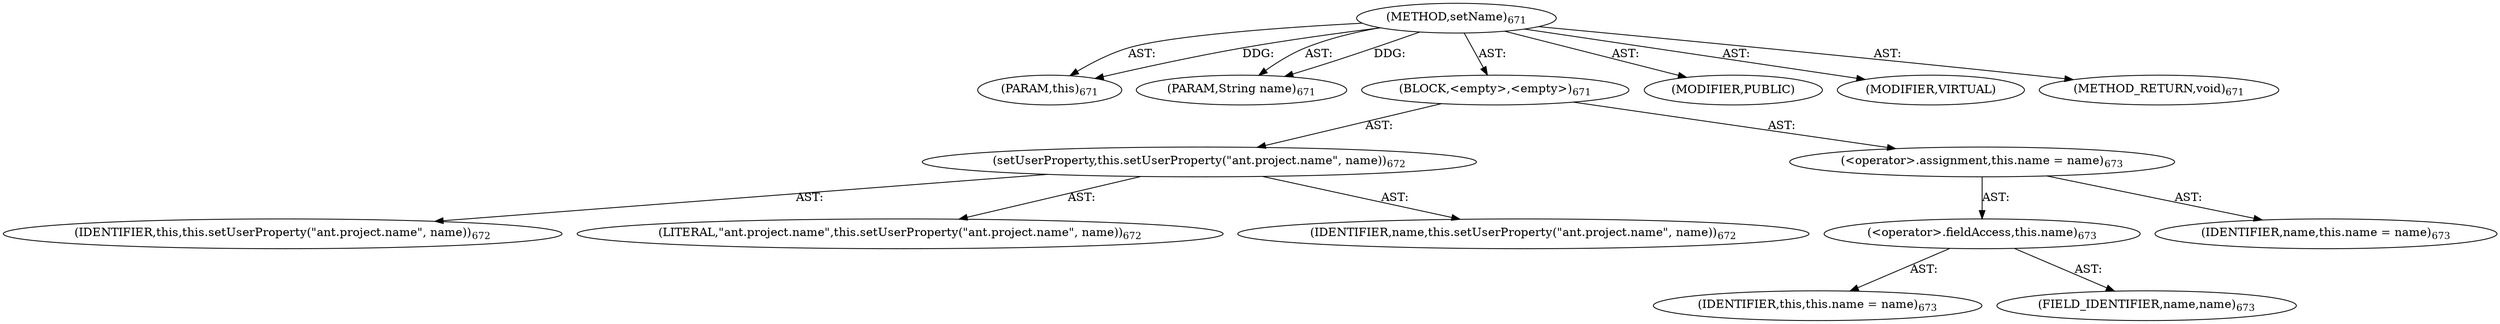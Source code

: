 digraph "setName" {  
"111669149730" [label = <(METHOD,setName)<SUB>671</SUB>> ]
"115964117018" [label = <(PARAM,this)<SUB>671</SUB>> ]
"115964117100" [label = <(PARAM,String name)<SUB>671</SUB>> ]
"25769803814" [label = <(BLOCK,&lt;empty&gt;,&lt;empty&gt;)<SUB>671</SUB>> ]
"30064771226" [label = <(setUserProperty,this.setUserProperty(&quot;ant.project.name&quot;, name))<SUB>672</SUB>> ]
"68719476767" [label = <(IDENTIFIER,this,this.setUserProperty(&quot;ant.project.name&quot;, name))<SUB>672</SUB>> ]
"90194313235" [label = <(LITERAL,&quot;ant.project.name&quot;,this.setUserProperty(&quot;ant.project.name&quot;, name))<SUB>672</SUB>> ]
"68719476958" [label = <(IDENTIFIER,name,this.setUserProperty(&quot;ant.project.name&quot;, name))<SUB>672</SUB>> ]
"30064771227" [label = <(&lt;operator&gt;.assignment,this.name = name)<SUB>673</SUB>> ]
"30064771228" [label = <(&lt;operator&gt;.fieldAccess,this.name)<SUB>673</SUB>> ]
"68719476768" [label = <(IDENTIFIER,this,this.name = name)<SUB>673</SUB>> ]
"55834574888" [label = <(FIELD_IDENTIFIER,name,name)<SUB>673</SUB>> ]
"68719476959" [label = <(IDENTIFIER,name,this.name = name)<SUB>673</SUB>> ]
"133143986291" [label = <(MODIFIER,PUBLIC)> ]
"133143986292" [label = <(MODIFIER,VIRTUAL)> ]
"128849018914" [label = <(METHOD_RETURN,void)<SUB>671</SUB>> ]
  "111669149730" -> "115964117018"  [ label = "AST: "] 
  "111669149730" -> "115964117100"  [ label = "AST: "] 
  "111669149730" -> "25769803814"  [ label = "AST: "] 
  "111669149730" -> "133143986291"  [ label = "AST: "] 
  "111669149730" -> "133143986292"  [ label = "AST: "] 
  "111669149730" -> "128849018914"  [ label = "AST: "] 
  "25769803814" -> "30064771226"  [ label = "AST: "] 
  "25769803814" -> "30064771227"  [ label = "AST: "] 
  "30064771226" -> "68719476767"  [ label = "AST: "] 
  "30064771226" -> "90194313235"  [ label = "AST: "] 
  "30064771226" -> "68719476958"  [ label = "AST: "] 
  "30064771227" -> "30064771228"  [ label = "AST: "] 
  "30064771227" -> "68719476959"  [ label = "AST: "] 
  "30064771228" -> "68719476768"  [ label = "AST: "] 
  "30064771228" -> "55834574888"  [ label = "AST: "] 
  "111669149730" -> "115964117018"  [ label = "DDG: "] 
  "111669149730" -> "115964117100"  [ label = "DDG: "] 
}

